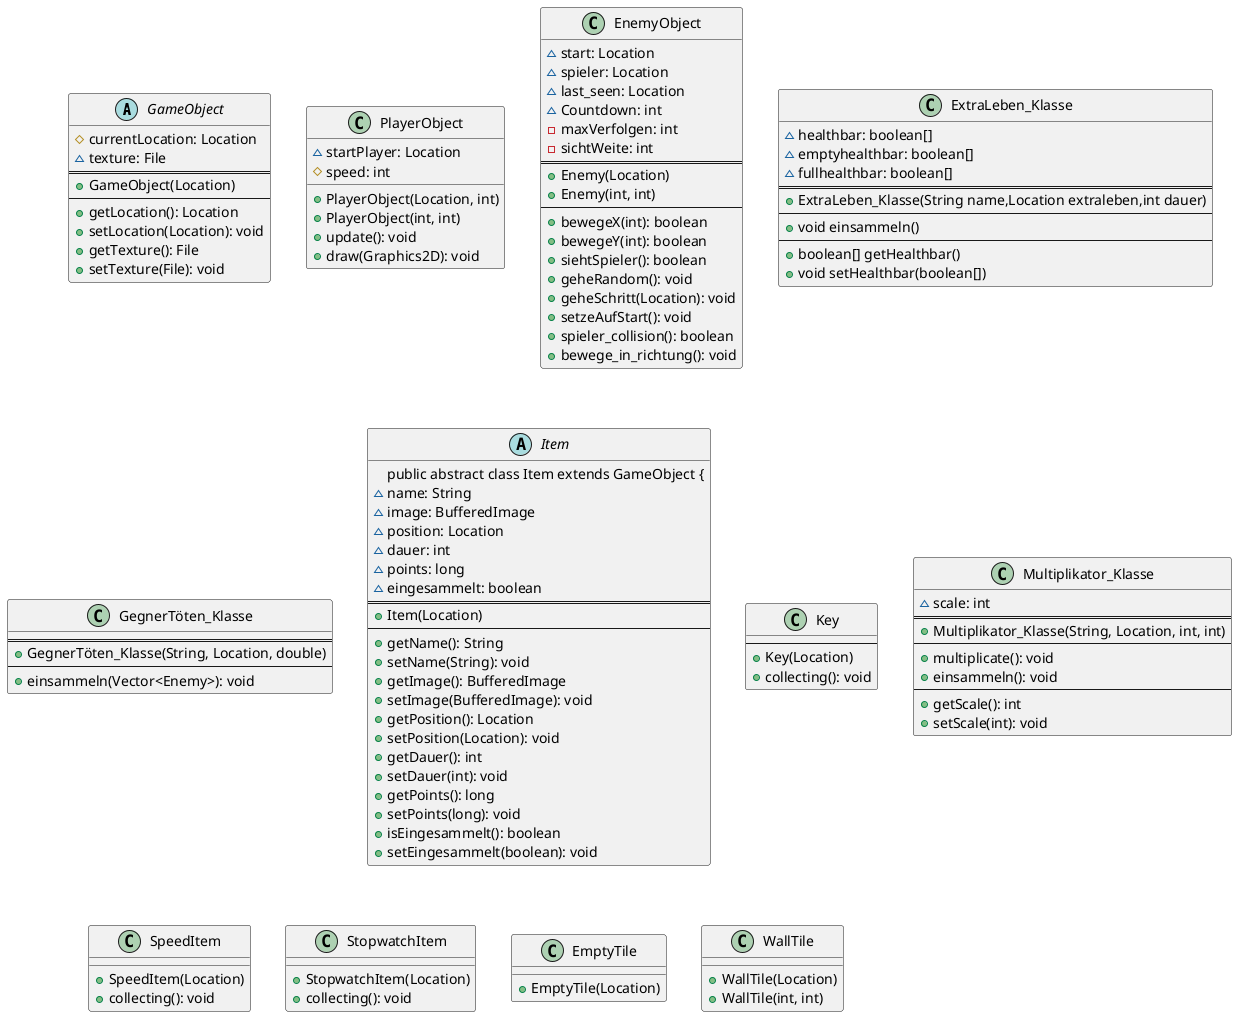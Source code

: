 @startuml

!startsub base
abstract class GameObject {
# currentLocation: Location
~ texture: File
==
+GameObject(Location)
--
+ getLocation(): Location
+ setLocation(Location): void
+ getTexture(): File
+ setTexture(File): void
}

class PlayerObject {
~ startPlayer: Location
# speed: int

+ PlayerObject(Location, int)
+ PlayerObject(int, int)
+ update(): void
+ draw(Graphics2D): void
}
!endsub

!startsub enemy
class EnemyObject {
~ start: Location
~ spieler: Location
~ last_seen: Location
~ Countdown: int
- maxVerfolgen: int
- sichtWeite: int
==
+ Enemy(Location)
+ Enemy(int, int)
--
+ bewegeX(int): boolean
+ bewegeY(int): boolean
+ siehtSpieler(): boolean
+ geheRandom(): void
+ geheSchritt(Location): void
+ setzeAufStart(): void
+ spieler_collision(): boolean
+ bewege_in_richtung(): void
}
!endsub

!startsub item
class ExtraLeben_Klasse {
~ healthbar: boolean[]
~ emptyhealthbar: boolean[]
~ fullhealthbar: boolean[]
==
+ExtraLeben_Klasse(String name,Location extraleben,int dauer)
--
+void einsammeln()
--
+boolean[] getHealthbar()
+void setHealthbar(boolean[])
}

class GegnerTöten_Klasse {
==
+ GegnerTöten_Klasse(String, Location, double)
--
+ einsammeln(Vector<Enemy>): void
}
abstract class Item {
public abstract class Item extends GameObject {
~ name: String
~ image: BufferedImage
~ position: Location
~ dauer: int
~ points: long
~ eingesammelt: boolean
==
+ Item(Location)
--
+ getName(): String
+ setName(String): void
+ getImage(): BufferedImage
+ setImage(BufferedImage): void
+ getPosition(): Location
+ setPosition(Location): void
+ getDauer(): int
+ setDauer(int): void
+ getPoints(): long
+ setPoints(long): void
+ isEingesammelt(): boolean
+ setEingesammelt(boolean): void
}

class Key {
--
+ Key(Location)
+ collecting(): void
}

class Multiplikator_Klasse {
~ scale: int
==
+ Multiplikator_Klasse(String, Location, int, int)
--
+ multiplicate(): void
+ einsammeln(): void
--
+ getScale(): int
+ setScale(int): void
}

class SpeedItem {
+ SpeedItem(Location)
+ collecting(): void
}

class StopwatchItem {
+ StopwatchItem(Location)
+ collecting(): void
}

!endsub

!startsub tile
class EmptyTile {
+ EmptyTile(Location)
}

class WallTile{
+ WallTile(Location)
+ WallTile(int, int)
}
!endsub

@enduml